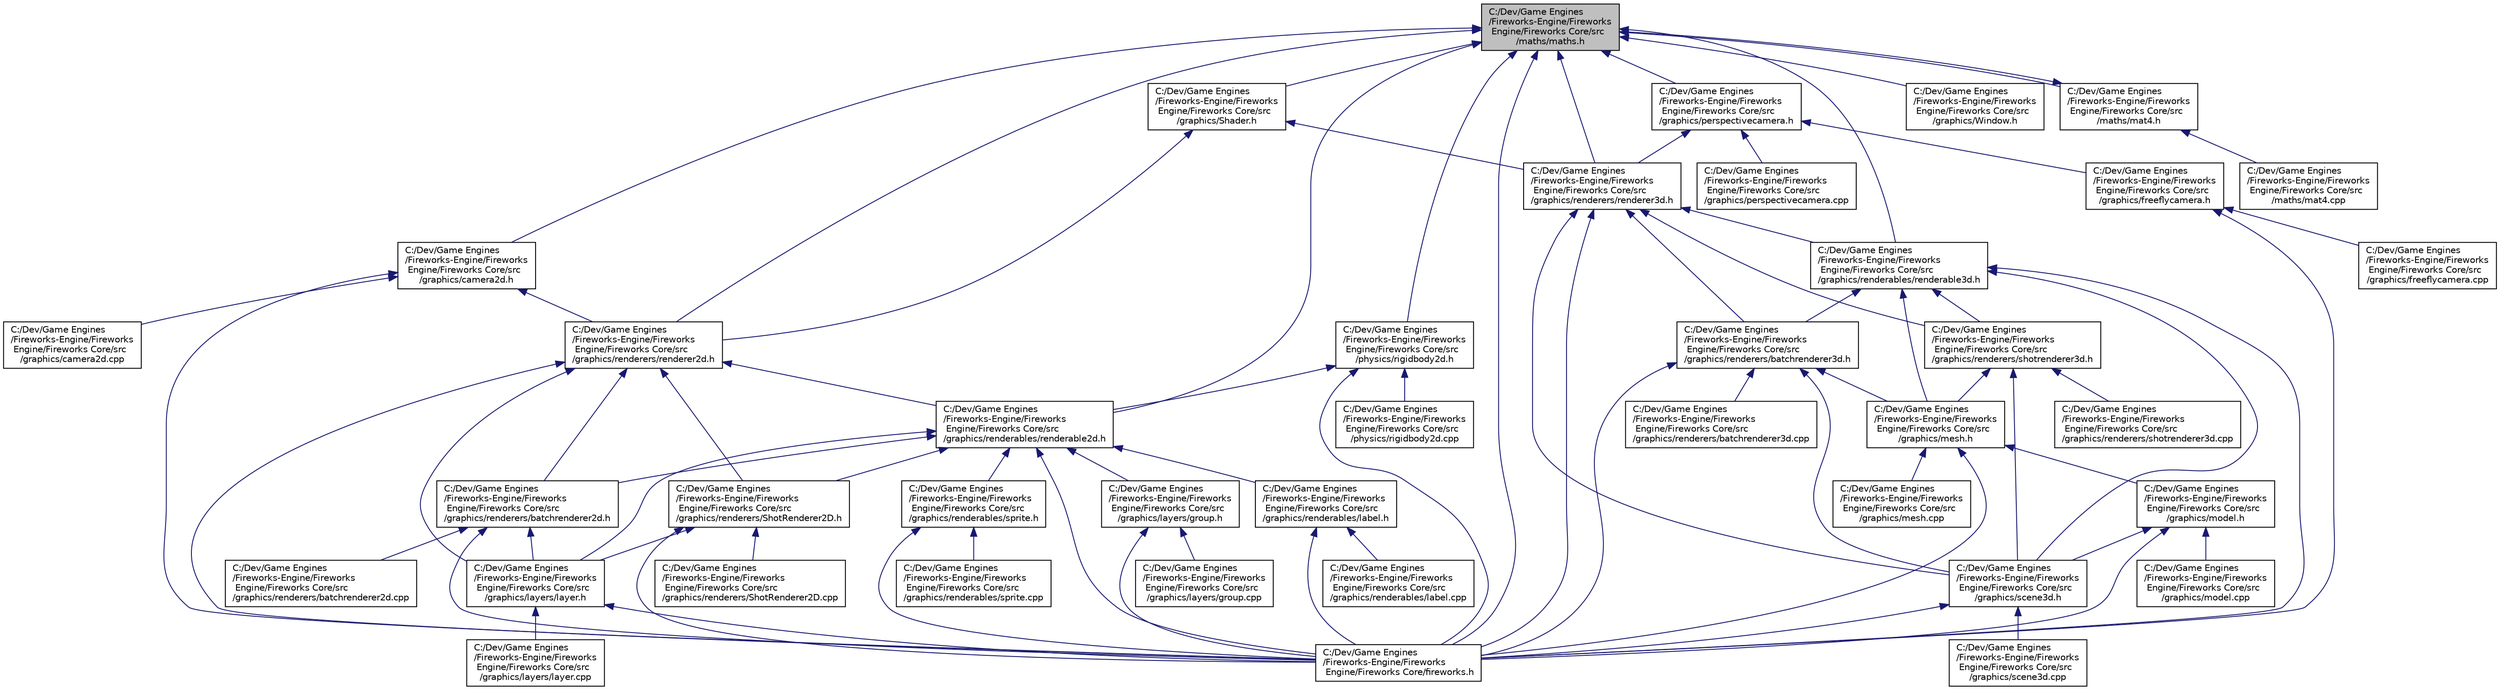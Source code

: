 digraph "C:/Dev/Game Engines/Fireworks-Engine/Fireworks Engine/Fireworks Core/src/maths/maths.h"
{
 // LATEX_PDF_SIZE
  edge [fontname="Helvetica",fontsize="10",labelfontname="Helvetica",labelfontsize="10"];
  node [fontname="Helvetica",fontsize="10",shape=record];
  Node1 [label="C:/Dev/Game Engines\l/Fireworks-Engine/Fireworks\l Engine/Fireworks Core/src\l/maths/maths.h",height=0.2,width=0.4,color="black", fillcolor="grey75", style="filled", fontcolor="black",tooltip=" "];
  Node1 -> Node2 [dir="back",color="midnightblue",fontsize="10",style="solid",fontname="Helvetica"];
  Node2 [label="C:/Dev/Game Engines\l/Fireworks-Engine/Fireworks\l Engine/Fireworks Core/src\l/graphics/camera2d.h",height=0.2,width=0.4,color="black", fillcolor="white", style="filled",URL="$camera2d_8h.html",tooltip=" "];
  Node2 -> Node3 [dir="back",color="midnightblue",fontsize="10",style="solid",fontname="Helvetica"];
  Node3 [label="C:/Dev/Game Engines\l/Fireworks-Engine/Fireworks\l Engine/Fireworks Core/src\l/graphics/camera2d.cpp",height=0.2,width=0.4,color="black", fillcolor="white", style="filled",URL="$camera2d_8cpp.html",tooltip=" "];
  Node2 -> Node4 [dir="back",color="midnightblue",fontsize="10",style="solid",fontname="Helvetica"];
  Node4 [label="C:/Dev/Game Engines\l/Fireworks-Engine/Fireworks\l Engine/Fireworks Core/src\l/graphics/renderers/renderer2d.h",height=0.2,width=0.4,color="black", fillcolor="white", style="filled",URL="$renderer2d_8h.html",tooltip=" "];
  Node4 -> Node5 [dir="back",color="midnightblue",fontsize="10",style="solid",fontname="Helvetica"];
  Node5 [label="C:/Dev/Game Engines\l/Fireworks-Engine/Fireworks\l Engine/Fireworks Core/src\l/graphics/layers/layer.h",height=0.2,width=0.4,color="black", fillcolor="white", style="filled",URL="$layer_8h.html",tooltip=" "];
  Node5 -> Node6 [dir="back",color="midnightblue",fontsize="10",style="solid",fontname="Helvetica"];
  Node6 [label="C:/Dev/Game Engines\l/Fireworks-Engine/Fireworks\l Engine/Fireworks Core/src\l/graphics/layers/layer.cpp",height=0.2,width=0.4,color="black", fillcolor="white", style="filled",URL="$layer_8cpp.html",tooltip=" "];
  Node5 -> Node7 [dir="back",color="midnightblue",fontsize="10",style="solid",fontname="Helvetica"];
  Node7 [label="C:/Dev/Game Engines\l/Fireworks-Engine/Fireworks\l Engine/Fireworks Core/fireworks.h",height=0.2,width=0.4,color="black", fillcolor="white", style="filled",URL="$fireworks_8h.html",tooltip=" "];
  Node4 -> Node8 [dir="back",color="midnightblue",fontsize="10",style="solid",fontname="Helvetica"];
  Node8 [label="C:/Dev/Game Engines\l/Fireworks-Engine/Fireworks\l Engine/Fireworks Core/src\l/graphics/renderables/renderable2d.h",height=0.2,width=0.4,color="black", fillcolor="white", style="filled",URL="$renderable2d_8h.html",tooltip=" "];
  Node8 -> Node9 [dir="back",color="midnightblue",fontsize="10",style="solid",fontname="Helvetica"];
  Node9 [label="C:/Dev/Game Engines\l/Fireworks-Engine/Fireworks\l Engine/Fireworks Core/src\l/graphics/layers/group.h",height=0.2,width=0.4,color="black", fillcolor="white", style="filled",URL="$group_8h.html",tooltip=" "];
  Node9 -> Node10 [dir="back",color="midnightblue",fontsize="10",style="solid",fontname="Helvetica"];
  Node10 [label="C:/Dev/Game Engines\l/Fireworks-Engine/Fireworks\l Engine/Fireworks Core/src\l/graphics/layers/group.cpp",height=0.2,width=0.4,color="black", fillcolor="white", style="filled",URL="$group_8cpp.html",tooltip=" "];
  Node9 -> Node7 [dir="back",color="midnightblue",fontsize="10",style="solid",fontname="Helvetica"];
  Node8 -> Node5 [dir="back",color="midnightblue",fontsize="10",style="solid",fontname="Helvetica"];
  Node8 -> Node11 [dir="back",color="midnightblue",fontsize="10",style="solid",fontname="Helvetica"];
  Node11 [label="C:/Dev/Game Engines\l/Fireworks-Engine/Fireworks\l Engine/Fireworks Core/src\l/graphics/renderables/label.h",height=0.2,width=0.4,color="black", fillcolor="white", style="filled",URL="$label_8h.html",tooltip=" "];
  Node11 -> Node12 [dir="back",color="midnightblue",fontsize="10",style="solid",fontname="Helvetica"];
  Node12 [label="C:/Dev/Game Engines\l/Fireworks-Engine/Fireworks\l Engine/Fireworks Core/src\l/graphics/renderables/label.cpp",height=0.2,width=0.4,color="black", fillcolor="white", style="filled",URL="$label_8cpp.html",tooltip=" "];
  Node11 -> Node7 [dir="back",color="midnightblue",fontsize="10",style="solid",fontname="Helvetica"];
  Node8 -> Node13 [dir="back",color="midnightblue",fontsize="10",style="solid",fontname="Helvetica"];
  Node13 [label="C:/Dev/Game Engines\l/Fireworks-Engine/Fireworks\l Engine/Fireworks Core/src\l/graphics/renderables/sprite.h",height=0.2,width=0.4,color="black", fillcolor="white", style="filled",URL="$sprite_8h.html",tooltip=" "];
  Node13 -> Node14 [dir="back",color="midnightblue",fontsize="10",style="solid",fontname="Helvetica"];
  Node14 [label="C:/Dev/Game Engines\l/Fireworks-Engine/Fireworks\l Engine/Fireworks Core/src\l/graphics/renderables/sprite.cpp",height=0.2,width=0.4,color="black", fillcolor="white", style="filled",URL="$sprite_8cpp.html",tooltip=" "];
  Node13 -> Node7 [dir="back",color="midnightblue",fontsize="10",style="solid",fontname="Helvetica"];
  Node8 -> Node15 [dir="back",color="midnightblue",fontsize="10",style="solid",fontname="Helvetica"];
  Node15 [label="C:/Dev/Game Engines\l/Fireworks-Engine/Fireworks\l Engine/Fireworks Core/src\l/graphics/renderers/batchrenderer2d.h",height=0.2,width=0.4,color="black", fillcolor="white", style="filled",URL="$batchrenderer2d_8h.html",tooltip=" "];
  Node15 -> Node5 [dir="back",color="midnightblue",fontsize="10",style="solid",fontname="Helvetica"];
  Node15 -> Node16 [dir="back",color="midnightblue",fontsize="10",style="solid",fontname="Helvetica"];
  Node16 [label="C:/Dev/Game Engines\l/Fireworks-Engine/Fireworks\l Engine/Fireworks Core/src\l/graphics/renderers/batchrenderer2d.cpp",height=0.2,width=0.4,color="black", fillcolor="white", style="filled",URL="$batchrenderer2d_8cpp.html",tooltip=" "];
  Node15 -> Node7 [dir="back",color="midnightblue",fontsize="10",style="solid",fontname="Helvetica"];
  Node8 -> Node17 [dir="back",color="midnightblue",fontsize="10",style="solid",fontname="Helvetica"];
  Node17 [label="C:/Dev/Game Engines\l/Fireworks-Engine/Fireworks\l Engine/Fireworks Core/src\l/graphics/renderers/ShotRenderer2D.h",height=0.2,width=0.4,color="black", fillcolor="white", style="filled",URL="$_shot_renderer2_d_8h.html",tooltip=" "];
  Node17 -> Node5 [dir="back",color="midnightblue",fontsize="10",style="solid",fontname="Helvetica"];
  Node17 -> Node18 [dir="back",color="midnightblue",fontsize="10",style="solid",fontname="Helvetica"];
  Node18 [label="C:/Dev/Game Engines\l/Fireworks-Engine/Fireworks\l Engine/Fireworks Core/src\l/graphics/renderers/ShotRenderer2D.cpp",height=0.2,width=0.4,color="black", fillcolor="white", style="filled",URL="$_shot_renderer2_d_8cpp.html",tooltip=" "];
  Node17 -> Node7 [dir="back",color="midnightblue",fontsize="10",style="solid",fontname="Helvetica"];
  Node8 -> Node7 [dir="back",color="midnightblue",fontsize="10",style="solid",fontname="Helvetica"];
  Node4 -> Node15 [dir="back",color="midnightblue",fontsize="10",style="solid",fontname="Helvetica"];
  Node4 -> Node17 [dir="back",color="midnightblue",fontsize="10",style="solid",fontname="Helvetica"];
  Node4 -> Node7 [dir="back",color="midnightblue",fontsize="10",style="solid",fontname="Helvetica"];
  Node2 -> Node7 [dir="back",color="midnightblue",fontsize="10",style="solid",fontname="Helvetica"];
  Node1 -> Node19 [dir="back",color="midnightblue",fontsize="10",style="solid",fontname="Helvetica"];
  Node19 [label="C:/Dev/Game Engines\l/Fireworks-Engine/Fireworks\l Engine/Fireworks Core/src\l/graphics/perspectivecamera.h",height=0.2,width=0.4,color="black", fillcolor="white", style="filled",URL="$perspectivecamera_8h.html",tooltip=" "];
  Node19 -> Node20 [dir="back",color="midnightblue",fontsize="10",style="solid",fontname="Helvetica"];
  Node20 [label="C:/Dev/Game Engines\l/Fireworks-Engine/Fireworks\l Engine/Fireworks Core/src\l/graphics/freeflycamera.h",height=0.2,width=0.4,color="black", fillcolor="white", style="filled",URL="$freeflycamera_8h.html",tooltip=" "];
  Node20 -> Node21 [dir="back",color="midnightblue",fontsize="10",style="solid",fontname="Helvetica"];
  Node21 [label="C:/Dev/Game Engines\l/Fireworks-Engine/Fireworks\l Engine/Fireworks Core/src\l/graphics/freeflycamera.cpp",height=0.2,width=0.4,color="black", fillcolor="white", style="filled",URL="$freeflycamera_8cpp.html",tooltip=" "];
  Node20 -> Node7 [dir="back",color="midnightblue",fontsize="10",style="solid",fontname="Helvetica"];
  Node19 -> Node22 [dir="back",color="midnightblue",fontsize="10",style="solid",fontname="Helvetica"];
  Node22 [label="C:/Dev/Game Engines\l/Fireworks-Engine/Fireworks\l Engine/Fireworks Core/src\l/graphics/perspectivecamera.cpp",height=0.2,width=0.4,color="black", fillcolor="white", style="filled",URL="$perspectivecamera_8cpp.html",tooltip=" "];
  Node19 -> Node23 [dir="back",color="midnightblue",fontsize="10",style="solid",fontname="Helvetica"];
  Node23 [label="C:/Dev/Game Engines\l/Fireworks-Engine/Fireworks\l Engine/Fireworks Core/src\l/graphics/renderers/renderer3d.h",height=0.2,width=0.4,color="black", fillcolor="white", style="filled",URL="$renderer3d_8h.html",tooltip=" "];
  Node23 -> Node24 [dir="back",color="midnightblue",fontsize="10",style="solid",fontname="Helvetica"];
  Node24 [label="C:/Dev/Game Engines\l/Fireworks-Engine/Fireworks\l Engine/Fireworks Core/src\l/graphics/renderables/renderable3d.h",height=0.2,width=0.4,color="black", fillcolor="white", style="filled",URL="$renderable3d_8h.html",tooltip=" "];
  Node24 -> Node25 [dir="back",color="midnightblue",fontsize="10",style="solid",fontname="Helvetica"];
  Node25 [label="C:/Dev/Game Engines\l/Fireworks-Engine/Fireworks\l Engine/Fireworks Core/src\l/graphics/mesh.h",height=0.2,width=0.4,color="black", fillcolor="white", style="filled",URL="$mesh_8h.html",tooltip=" "];
  Node25 -> Node26 [dir="back",color="midnightblue",fontsize="10",style="solid",fontname="Helvetica"];
  Node26 [label="C:/Dev/Game Engines\l/Fireworks-Engine/Fireworks\l Engine/Fireworks Core/src\l/graphics/mesh.cpp",height=0.2,width=0.4,color="black", fillcolor="white", style="filled",URL="$mesh_8cpp.html",tooltip=" "];
  Node25 -> Node27 [dir="back",color="midnightblue",fontsize="10",style="solid",fontname="Helvetica"];
  Node27 [label="C:/Dev/Game Engines\l/Fireworks-Engine/Fireworks\l Engine/Fireworks Core/src\l/graphics/model.h",height=0.2,width=0.4,color="black", fillcolor="white", style="filled",URL="$model_8h.html",tooltip=" "];
  Node27 -> Node28 [dir="back",color="midnightblue",fontsize="10",style="solid",fontname="Helvetica"];
  Node28 [label="C:/Dev/Game Engines\l/Fireworks-Engine/Fireworks\l Engine/Fireworks Core/src\l/graphics/model.cpp",height=0.2,width=0.4,color="black", fillcolor="white", style="filled",URL="$model_8cpp.html",tooltip=" "];
  Node27 -> Node29 [dir="back",color="midnightblue",fontsize="10",style="solid",fontname="Helvetica"];
  Node29 [label="C:/Dev/Game Engines\l/Fireworks-Engine/Fireworks\l Engine/Fireworks Core/src\l/graphics/scene3d.h",height=0.2,width=0.4,color="black", fillcolor="white", style="filled",URL="$scene3d_8h.html",tooltip=" "];
  Node29 -> Node30 [dir="back",color="midnightblue",fontsize="10",style="solid",fontname="Helvetica"];
  Node30 [label="C:/Dev/Game Engines\l/Fireworks-Engine/Fireworks\l Engine/Fireworks Core/src\l/graphics/scene3d.cpp",height=0.2,width=0.4,color="black", fillcolor="white", style="filled",URL="$scene3d_8cpp.html",tooltip=" "];
  Node29 -> Node7 [dir="back",color="midnightblue",fontsize="10",style="solid",fontname="Helvetica"];
  Node27 -> Node7 [dir="back",color="midnightblue",fontsize="10",style="solid",fontname="Helvetica"];
  Node25 -> Node7 [dir="back",color="midnightblue",fontsize="10",style="solid",fontname="Helvetica"];
  Node24 -> Node31 [dir="back",color="midnightblue",fontsize="10",style="solid",fontname="Helvetica"];
  Node31 [label="C:/Dev/Game Engines\l/Fireworks-Engine/Fireworks\l Engine/Fireworks Core/src\l/graphics/renderers/batchrenderer3d.h",height=0.2,width=0.4,color="black", fillcolor="white", style="filled",URL="$batchrenderer3d_8h.html",tooltip=" "];
  Node31 -> Node25 [dir="back",color="midnightblue",fontsize="10",style="solid",fontname="Helvetica"];
  Node31 -> Node32 [dir="back",color="midnightblue",fontsize="10",style="solid",fontname="Helvetica"];
  Node32 [label="C:/Dev/Game Engines\l/Fireworks-Engine/Fireworks\l Engine/Fireworks Core/src\l/graphics/renderers/batchrenderer3d.cpp",height=0.2,width=0.4,color="black", fillcolor="white", style="filled",URL="$batchrenderer3d_8cpp.html",tooltip=" "];
  Node31 -> Node29 [dir="back",color="midnightblue",fontsize="10",style="solid",fontname="Helvetica"];
  Node31 -> Node7 [dir="back",color="midnightblue",fontsize="10",style="solid",fontname="Helvetica"];
  Node24 -> Node33 [dir="back",color="midnightblue",fontsize="10",style="solid",fontname="Helvetica"];
  Node33 [label="C:/Dev/Game Engines\l/Fireworks-Engine/Fireworks\l Engine/Fireworks Core/src\l/graphics/renderers/shotrenderer3d.h",height=0.2,width=0.4,color="black", fillcolor="white", style="filled",URL="$shotrenderer3d_8h.html",tooltip=" "];
  Node33 -> Node25 [dir="back",color="midnightblue",fontsize="10",style="solid",fontname="Helvetica"];
  Node33 -> Node34 [dir="back",color="midnightblue",fontsize="10",style="solid",fontname="Helvetica"];
  Node34 [label="C:/Dev/Game Engines\l/Fireworks-Engine/Fireworks\l Engine/Fireworks Core/src\l/graphics/renderers/shotrenderer3d.cpp",height=0.2,width=0.4,color="black", fillcolor="white", style="filled",URL="$shotrenderer3d_8cpp.html",tooltip=" "];
  Node33 -> Node29 [dir="back",color="midnightblue",fontsize="10",style="solid",fontname="Helvetica"];
  Node24 -> Node29 [dir="back",color="midnightblue",fontsize="10",style="solid",fontname="Helvetica"];
  Node24 -> Node7 [dir="back",color="midnightblue",fontsize="10",style="solid",fontname="Helvetica"];
  Node23 -> Node31 [dir="back",color="midnightblue",fontsize="10",style="solid",fontname="Helvetica"];
  Node23 -> Node33 [dir="back",color="midnightblue",fontsize="10",style="solid",fontname="Helvetica"];
  Node23 -> Node29 [dir="back",color="midnightblue",fontsize="10",style="solid",fontname="Helvetica"];
  Node23 -> Node7 [dir="back",color="midnightblue",fontsize="10",style="solid",fontname="Helvetica"];
  Node1 -> Node8 [dir="back",color="midnightblue",fontsize="10",style="solid",fontname="Helvetica"];
  Node1 -> Node24 [dir="back",color="midnightblue",fontsize="10",style="solid",fontname="Helvetica"];
  Node1 -> Node4 [dir="back",color="midnightblue",fontsize="10",style="solid",fontname="Helvetica"];
  Node1 -> Node23 [dir="back",color="midnightblue",fontsize="10",style="solid",fontname="Helvetica"];
  Node1 -> Node35 [dir="back",color="midnightblue",fontsize="10",style="solid",fontname="Helvetica"];
  Node35 [label="C:/Dev/Game Engines\l/Fireworks-Engine/Fireworks\l Engine/Fireworks Core/src\l/graphics/Shader.h",height=0.2,width=0.4,color="black", fillcolor="white", style="filled",URL="$_shader_8h.html",tooltip=" "];
  Node35 -> Node4 [dir="back",color="midnightblue",fontsize="10",style="solid",fontname="Helvetica"];
  Node35 -> Node23 [dir="back",color="midnightblue",fontsize="10",style="solid",fontname="Helvetica"];
  Node1 -> Node36 [dir="back",color="midnightblue",fontsize="10",style="solid",fontname="Helvetica"];
  Node36 [label="C:/Dev/Game Engines\l/Fireworks-Engine/Fireworks\l Engine/Fireworks Core/src\l/graphics/Window.h",height=0.2,width=0.4,color="black", fillcolor="white", style="filled",URL="$_window_8h.html",tooltip=" "];
  Node1 -> Node37 [dir="back",color="midnightblue",fontsize="10",style="solid",fontname="Helvetica"];
  Node37 [label="C:/Dev/Game Engines\l/Fireworks-Engine/Fireworks\l Engine/Fireworks Core/src\l/maths/mat4.h",height=0.2,width=0.4,color="black", fillcolor="white", style="filled",URL="$mat4_8h.html",tooltip=" "];
  Node37 -> Node38 [dir="back",color="midnightblue",fontsize="10",style="solid",fontname="Helvetica"];
  Node38 [label="C:/Dev/Game Engines\l/Fireworks-Engine/Fireworks\l Engine/Fireworks Core/src\l/maths/mat4.cpp",height=0.2,width=0.4,color="black", fillcolor="white", style="filled",URL="$mat4_8cpp.html",tooltip=" "];
  Node37 -> Node1 [dir="back",color="midnightblue",fontsize="10",style="solid",fontname="Helvetica"];
  Node1 -> Node39 [dir="back",color="midnightblue",fontsize="10",style="solid",fontname="Helvetica"];
  Node39 [label="C:/Dev/Game Engines\l/Fireworks-Engine/Fireworks\l Engine/Fireworks Core/src\l/physics/rigidbody2d.h",height=0.2,width=0.4,color="black", fillcolor="white", style="filled",URL="$rigidbody2d_8h.html",tooltip=" "];
  Node39 -> Node8 [dir="back",color="midnightblue",fontsize="10",style="solid",fontname="Helvetica"];
  Node39 -> Node40 [dir="back",color="midnightblue",fontsize="10",style="solid",fontname="Helvetica"];
  Node40 [label="C:/Dev/Game Engines\l/Fireworks-Engine/Fireworks\l Engine/Fireworks Core/src\l/physics/rigidbody2d.cpp",height=0.2,width=0.4,color="black", fillcolor="white", style="filled",URL="$rigidbody2d_8cpp.html",tooltip=" "];
  Node39 -> Node7 [dir="back",color="midnightblue",fontsize="10",style="solid",fontname="Helvetica"];
  Node1 -> Node7 [dir="back",color="midnightblue",fontsize="10",style="solid",fontname="Helvetica"];
}

